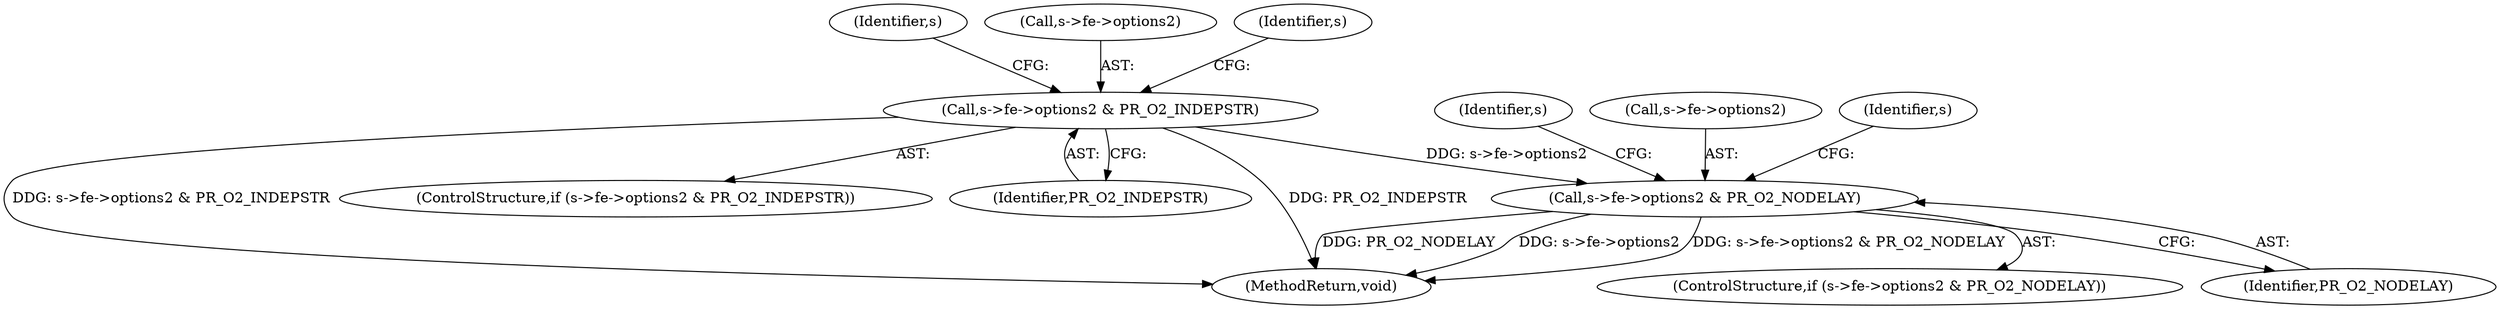 digraph "0_haproxy_b4d05093bc89f71377230228007e69a1434c1a0c@pointer" {
"1000754" [label="(Call,s->fe->options2 & PR_O2_INDEPSTR)"];
"1000771" [label="(Call,s->fe->options2 & PR_O2_NODELAY)"];
"1000777" [label="(Identifier,PR_O2_NODELAY)"];
"1000797" [label="(Identifier,s)"];
"1000782" [label="(Identifier,s)"];
"1000765" [label="(Identifier,s)"];
"1000771" [label="(Call,s->fe->options2 & PR_O2_NODELAY)"];
"1000755" [label="(Call,s->fe->options2)"];
"1000899" [label="(MethodReturn,void)"];
"1000753" [label="(ControlStructure,if (s->fe->options2 & PR_O2_INDEPSTR))"];
"1000770" [label="(ControlStructure,if (s->fe->options2 & PR_O2_NODELAY))"];
"1000754" [label="(Call,s->fe->options2 & PR_O2_INDEPSTR)"];
"1000774" [label="(Identifier,s)"];
"1000760" [label="(Identifier,PR_O2_INDEPSTR)"];
"1000772" [label="(Call,s->fe->options2)"];
"1000754" -> "1000753"  [label="AST: "];
"1000754" -> "1000760"  [label="CFG: "];
"1000755" -> "1000754"  [label="AST: "];
"1000760" -> "1000754"  [label="AST: "];
"1000765" -> "1000754"  [label="CFG: "];
"1000774" -> "1000754"  [label="CFG: "];
"1000754" -> "1000899"  [label="DDG: s->fe->options2 & PR_O2_INDEPSTR"];
"1000754" -> "1000899"  [label="DDG: PR_O2_INDEPSTR"];
"1000754" -> "1000771"  [label="DDG: s->fe->options2"];
"1000771" -> "1000770"  [label="AST: "];
"1000771" -> "1000777"  [label="CFG: "];
"1000772" -> "1000771"  [label="AST: "];
"1000777" -> "1000771"  [label="AST: "];
"1000782" -> "1000771"  [label="CFG: "];
"1000797" -> "1000771"  [label="CFG: "];
"1000771" -> "1000899"  [label="DDG: PR_O2_NODELAY"];
"1000771" -> "1000899"  [label="DDG: s->fe->options2"];
"1000771" -> "1000899"  [label="DDG: s->fe->options2 & PR_O2_NODELAY"];
}
